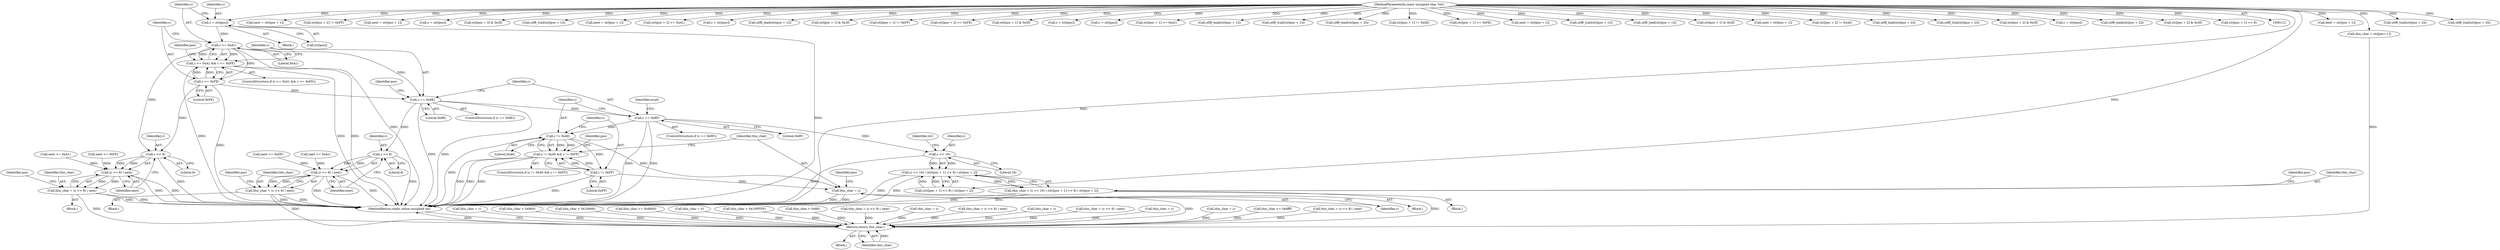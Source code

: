 digraph "0_php-src_0da8b8b801f9276359262f1ef8274c7812d3dfda?w=1_3@array" {
"1000829" [label="(Call,c = str[pos])"];
"1000114" [label="(MethodParameterIn,const unsigned char *str)"];
"1000836" [label="(Call,c >= 0xA1)"];
"1000835" [label="(Call,c >= 0xA1 && c <= 0xFE)"];
"1000839" [label="(Call,c <= 0xFE)"];
"1000871" [label="(Call,c << 8)"];
"1000870" [label="(Call,(c << 8) | next)"];
"1000868" [label="(Call,this_char = (c << 8) | next)"];
"1001107" [label="(Return,return this_char;)"];
"1000894" [label="(Call,c == 0x8E)"];
"1000926" [label="(Call,c << 8)"];
"1000925" [label="(Call,(c << 8) | next)"];
"1000923" [label="(Call,this_char = (c << 8) | next)"];
"1000949" [label="(Call,c == 0x8F)"];
"1001054" [label="(Call,c << 16)"];
"1001053" [label="(Call,(c << 16) | (str[pos + 1] << 8) | str[pos + 2])"];
"1001051" [label="(Call,this_char = (c << 16) | (str[pos + 1] << 8) | str[pos + 2])"];
"1001076" [label="(Call,c != 0xA0)"];
"1001075" [label="(Call,c != 0xA0 && c != 0xFF)"];
"1001079" [label="(Call,c != 0xFF)"];
"1001083" [label="(Call,this_char = c)"];
"1000868" [label="(Call,this_char = (c << 8) | next)"];
"1000561" [label="(Call,this_char = c)"];
"1000890" [label="(Identifier,pos)"];
"1001079" [label="(Call,c != 0xFF)"];
"1000326" [label="(Call,this_char < 0x800)"];
"1000681" [label="(Call,next = str[pos + 1])"];
"1000864" [label="(Call,next <= 0xFE)"];
"1000834" [label="(ControlStructure,if (c >= 0xA1 && c <= 0xFE))"];
"1001057" [label="(Call,(str[pos + 1] << 8) | str[pos + 2])"];
"1000114" [label="(MethodParameterIn,const unsigned char *str)"];
"1000475" [label="(Call,this_char < 0x10000)"];
"1000873" [label="(Literal,8)"];
"1000836" [label="(Call,c >= 0xA1)"];
"1000896" [label="(Literal,0x8E)"];
"1000829" [label="(Call,c = str[pos])"];
"1000376" [label="(Call,utf8_trail(str[pos + 2]))"];
"1000838" [label="(Literal,0xA1)"];
"1000383" [label="(Call,utf8_trail(str[pos + 3]))"];
"1001054" [label="(Call,c << 16)"];
"1000895" [label="(Identifier,c)"];
"1000852" [label="(Call,next = str[pos + 1])"];
"1000839" [label="(Call,c <= 0xFE)"];
"1001051" [label="(Call,this_char = (c << 16) | (str[pos + 1] << 8) | str[pos + 2])"];
"1000928" [label="(Literal,8)"];
"1000945" [label="(Identifier,pos)"];
"1001082" [label="(Block,)"];
"1001035" [label="(Call,str[pos + 2] != 0xFF)"];
"1000594" [label="(Call,next = str[pos + 1])"];
"1000894" [label="(Call,c == 0x8E)"];
"1000336" [label="(Call,this_char >= 0xd800)"];
"1000926" [label="(Call,c << 8)"];
"1001107" [label="(Return,return this_char;)"];
"1000948" [label="(ControlStructure,if (c == 0x8F))"];
"1000871" [label="(Call,c << 8)"];
"1000923" [label="(Call,this_char = (c << 8) | next)"];
"1000658" [label="(Call,c = str[pos])"];
"1000927" [label="(Identifier,c)"];
"1001056" [label="(Literal,16)"];
"1000466" [label="(Call,str[pos + 3] & 0x3f)"];
"1000893" [label="(ControlStructure,if (c == 0x8E))"];
"1000125" [label="(Call,this_char = 0)"];
"1000902" [label="(Identifier,pos)"];
"1001077" [label="(Identifier,c)"];
"1000478" [label="(Call,this_char > 0x10FFFF)"];
"1001080" [label="(Identifier,c)"];
"1000253" [label="(Call,utf8_trail(str[pos + 1]))"];
"1000118" [label="(Block,)"];
"1000766" [label="(Call,next = str[pos + 1])"];
"1000874" [label="(Identifier,next)"];
"1000983" [label="(Call,str[pos + 2] >= 0xA1)"];
"1001108" [label="(Identifier,this_char)"];
"1000150" [label="(Call,c = str[pos])"];
"1000831" [label="(Call,str[pos])"];
"1000200" [label="(Call,utf8_lead(str[pos + 1]))"];
"1000216" [label="(Call,str[pos + 1] & 0x3f)"];
"1000224" [label="(Call,this_char < 0x80)"];
"1001011" [label="(Call,str[pos + 1] != 0xFF)"];
"1000618" [label="(Call,this_char = (c << 8) | next)"];
"1000990" [label="(Call,str[pos + 2] <= 0xFE)"];
"1000951" [label="(Literal,0x8F)"];
"1000869" [label="(Identifier,this_char)"];
"1000867" [label="(Block,)"];
"1000160" [label="(Call,this_char = c)"];
"1000448" [label="(Call,str[pos + 1] & 0x3f)"];
"1000497" [label="(Call,c = str[pos])"];
"1000571" [label="(Call,c = str[pos])"];
"1000967" [label="(Call,str[pos + 1] >= 0xA1)"];
"1001081" [label="(Literal,0xFF)"];
"1000835" [label="(Call,c >= 0xA1 && c <= 0xFE)"];
"1000395" [label="(Call,utf8_lead(str[pos + 1]))"];
"1000368" [label="(Call,utf8_trail(str[pos + 1]))"];
"1000777" [label="(Call,this_char = (c << 8) | next)"];
"1000950" [label="(Identifier,c)"];
"1000814" [label="(Call,this_char = c)"];
"1001071" [label="(Identifier,pos)"];
"1000425" [label="(Call,utf8_lead(str[pos + 3]))"];
"1001004" [label="(Call,str[pos + 1] != 0xA0)"];
"1000692" [label="(Call,this_char = (c << 8) | next)"];
"1000974" [label="(Call,str[pos + 1] <= 0xFE)"];
"1000840" [label="(Identifier,c)"];
"1000520" [label="(Call,next = str[pos + 1])"];
"1000929" [label="(Identifier,next)"];
"1000847" [label="(Identifier,pos)"];
"1000190" [label="(Call,utf8_trail(str[pos + 1]))"];
"1000916" [label="(Call,next >= 0xA1)"];
"1001092" [label="(Identifier,pos)"];
"1000830" [label="(Identifier,c)"];
"1001109" [label="(MethodReturn,static inline unsigned int)"];
"1000272" [label="(Call,utf8_lead(str[pos + 1]))"];
"1001075" [label="(Call,c != 0xA0 && c != 0xFF)"];
"1001050" [label="(Block,)"];
"1000922" [label="(Block,)"];
"1001060" [label="(Identifier,str)"];
"1000310" [label="(Call,str[pos + 1] & 0x3f)"];
"1000872" [label="(Identifier,c)"];
"1000955" [label="(Identifier,avail)"];
"1000907" [label="(Call,next = str[pos + 1])"];
"1000720" [label="(Call,this_char = c)"];
"1001083" [label="(Call,this_char = c)"];
"1001076" [label="(Call,c != 0xA0)"];
"1001074" [label="(ControlStructure,if (c != 0xA0 && c != 0xFF))"];
"1001078" [label="(Literal,0xA0)"];
"1000837" [label="(Identifier,c)"];
"1001028" [label="(Call,str[pos + 2] != 0xA0)"];
"1001096" [label="(Call,this_char = str[pos++])"];
"1000648" [label="(Call,this_char = c)"];
"1000827" [label="(Block,)"];
"1000410" [label="(Call,utf8_lead(str[pos + 2]))"];
"1001052" [label="(Identifier,this_char)"];
"1001087" [label="(Identifier,pos)"];
"1001084" [label="(Identifier,this_char)"];
"1000925" [label="(Call,(c << 8) | next)"];
"1000949" [label="(Call,c == 0x8F)"];
"1000260" [label="(Call,utf8_trail(str[pos + 2]))"];
"1001055" [label="(Identifier,c)"];
"1000318" [label="(Call,str[pos + 2] & 0x3f)"];
"1000735" [label="(Call,c = str[pos])"];
"1000287" [label="(Call,utf8_lead(str[pos + 2]))"];
"1000339" [label="(Call,this_char <= 0xdfff)"];
"1000919" [label="(Call,next <= 0xDF)"];
"1000544" [label="(Call,this_char = (c << 8) | next)"];
"1000924" [label="(Identifier,this_char)"];
"1001053" [label="(Call,(c << 16) | (str[pos + 1] << 8) | str[pos + 2])"];
"1000458" [label="(Call,str[pos + 2] & 0x3f)"];
"1001058" [label="(Call,str[pos + 1] << 8)"];
"1000861" [label="(Call,next >= 0xA1)"];
"1000841" [label="(Literal,0xFE)"];
"1000870" [label="(Call,(c << 8) | next)"];
"1001085" [label="(Identifier,c)"];
"1000829" -> "1000827"  [label="AST: "];
"1000829" -> "1000831"  [label="CFG: "];
"1000830" -> "1000829"  [label="AST: "];
"1000831" -> "1000829"  [label="AST: "];
"1000837" -> "1000829"  [label="CFG: "];
"1000829" -> "1001109"  [label="DDG: "];
"1000114" -> "1000829"  [label="DDG: "];
"1000829" -> "1000836"  [label="DDG: "];
"1000114" -> "1000112"  [label="AST: "];
"1000114" -> "1001109"  [label="DDG: "];
"1000114" -> "1000150"  [label="DDG: "];
"1000114" -> "1000190"  [label="DDG: "];
"1000114" -> "1000200"  [label="DDG: "];
"1000114" -> "1000216"  [label="DDG: "];
"1000114" -> "1000253"  [label="DDG: "];
"1000114" -> "1000260"  [label="DDG: "];
"1000114" -> "1000272"  [label="DDG: "];
"1000114" -> "1000287"  [label="DDG: "];
"1000114" -> "1000310"  [label="DDG: "];
"1000114" -> "1000318"  [label="DDG: "];
"1000114" -> "1000368"  [label="DDG: "];
"1000114" -> "1000376"  [label="DDG: "];
"1000114" -> "1000383"  [label="DDG: "];
"1000114" -> "1000395"  [label="DDG: "];
"1000114" -> "1000410"  [label="DDG: "];
"1000114" -> "1000425"  [label="DDG: "];
"1000114" -> "1000448"  [label="DDG: "];
"1000114" -> "1000458"  [label="DDG: "];
"1000114" -> "1000466"  [label="DDG: "];
"1000114" -> "1000497"  [label="DDG: "];
"1000114" -> "1000520"  [label="DDG: "];
"1000114" -> "1000571"  [label="DDG: "];
"1000114" -> "1000594"  [label="DDG: "];
"1000114" -> "1000658"  [label="DDG: "];
"1000114" -> "1000681"  [label="DDG: "];
"1000114" -> "1000735"  [label="DDG: "];
"1000114" -> "1000766"  [label="DDG: "];
"1000114" -> "1000852"  [label="DDG: "];
"1000114" -> "1000907"  [label="DDG: "];
"1000114" -> "1000967"  [label="DDG: "];
"1000114" -> "1000974"  [label="DDG: "];
"1000114" -> "1000983"  [label="DDG: "];
"1000114" -> "1000990"  [label="DDG: "];
"1000114" -> "1001004"  [label="DDG: "];
"1000114" -> "1001011"  [label="DDG: "];
"1000114" -> "1001028"  [label="DDG: "];
"1000114" -> "1001035"  [label="DDG: "];
"1000114" -> "1001058"  [label="DDG: "];
"1000114" -> "1001057"  [label="DDG: "];
"1000114" -> "1001096"  [label="DDG: "];
"1000836" -> "1000835"  [label="AST: "];
"1000836" -> "1000838"  [label="CFG: "];
"1000837" -> "1000836"  [label="AST: "];
"1000838" -> "1000836"  [label="AST: "];
"1000840" -> "1000836"  [label="CFG: "];
"1000835" -> "1000836"  [label="CFG: "];
"1000836" -> "1001109"  [label="DDG: "];
"1000836" -> "1000835"  [label="DDG: "];
"1000836" -> "1000835"  [label="DDG: "];
"1000836" -> "1000839"  [label="DDG: "];
"1000836" -> "1000871"  [label="DDG: "];
"1000836" -> "1000894"  [label="DDG: "];
"1000835" -> "1000834"  [label="AST: "];
"1000835" -> "1000839"  [label="CFG: "];
"1000839" -> "1000835"  [label="AST: "];
"1000847" -> "1000835"  [label="CFG: "];
"1000895" -> "1000835"  [label="CFG: "];
"1000835" -> "1001109"  [label="DDG: "];
"1000835" -> "1001109"  [label="DDG: "];
"1000835" -> "1001109"  [label="DDG: "];
"1000839" -> "1000835"  [label="DDG: "];
"1000839" -> "1000835"  [label="DDG: "];
"1000839" -> "1000841"  [label="CFG: "];
"1000840" -> "1000839"  [label="AST: "];
"1000841" -> "1000839"  [label="AST: "];
"1000839" -> "1001109"  [label="DDG: "];
"1000839" -> "1000871"  [label="DDG: "];
"1000839" -> "1000894"  [label="DDG: "];
"1000871" -> "1000870"  [label="AST: "];
"1000871" -> "1000873"  [label="CFG: "];
"1000872" -> "1000871"  [label="AST: "];
"1000873" -> "1000871"  [label="AST: "];
"1000874" -> "1000871"  [label="CFG: "];
"1000871" -> "1001109"  [label="DDG: "];
"1000871" -> "1000870"  [label="DDG: "];
"1000871" -> "1000870"  [label="DDG: "];
"1000870" -> "1000868"  [label="AST: "];
"1000870" -> "1000874"  [label="CFG: "];
"1000874" -> "1000870"  [label="AST: "];
"1000868" -> "1000870"  [label="CFG: "];
"1000870" -> "1001109"  [label="DDG: "];
"1000870" -> "1001109"  [label="DDG: "];
"1000870" -> "1000868"  [label="DDG: "];
"1000870" -> "1000868"  [label="DDG: "];
"1000864" -> "1000870"  [label="DDG: "];
"1000861" -> "1000870"  [label="DDG: "];
"1000868" -> "1000867"  [label="AST: "];
"1000869" -> "1000868"  [label="AST: "];
"1000890" -> "1000868"  [label="CFG: "];
"1000868" -> "1001109"  [label="DDG: "];
"1000868" -> "1001109"  [label="DDG: "];
"1000868" -> "1001107"  [label="DDG: "];
"1001107" -> "1000118"  [label="AST: "];
"1001107" -> "1001108"  [label="CFG: "];
"1001108" -> "1001107"  [label="AST: "];
"1001109" -> "1001107"  [label="CFG: "];
"1001107" -> "1001109"  [label="DDG: "];
"1001108" -> "1001107"  [label="DDG: "];
"1000561" -> "1001107"  [label="DDG: "];
"1000475" -> "1001107"  [label="DDG: "];
"1000814" -> "1001107"  [label="DDG: "];
"1001083" -> "1001107"  [label="DDG: "];
"1000648" -> "1001107"  [label="DDG: "];
"1000777" -> "1001107"  [label="DDG: "];
"1000326" -> "1001107"  [label="DDG: "];
"1000125" -> "1001107"  [label="DDG: "];
"1000692" -> "1001107"  [label="DDG: "];
"1000224" -> "1001107"  [label="DDG: "];
"1001096" -> "1001107"  [label="DDG: "];
"1000478" -> "1001107"  [label="DDG: "];
"1000720" -> "1001107"  [label="DDG: "];
"1000339" -> "1001107"  [label="DDG: "];
"1000544" -> "1001107"  [label="DDG: "];
"1000618" -> "1001107"  [label="DDG: "];
"1000336" -> "1001107"  [label="DDG: "];
"1001051" -> "1001107"  [label="DDG: "];
"1000923" -> "1001107"  [label="DDG: "];
"1000160" -> "1001107"  [label="DDG: "];
"1000894" -> "1000893"  [label="AST: "];
"1000894" -> "1000896"  [label="CFG: "];
"1000895" -> "1000894"  [label="AST: "];
"1000896" -> "1000894"  [label="AST: "];
"1000902" -> "1000894"  [label="CFG: "];
"1000950" -> "1000894"  [label="CFG: "];
"1000894" -> "1001109"  [label="DDG: "];
"1000894" -> "1001109"  [label="DDG: "];
"1000894" -> "1000926"  [label="DDG: "];
"1000894" -> "1000949"  [label="DDG: "];
"1000926" -> "1000925"  [label="AST: "];
"1000926" -> "1000928"  [label="CFG: "];
"1000927" -> "1000926"  [label="AST: "];
"1000928" -> "1000926"  [label="AST: "];
"1000929" -> "1000926"  [label="CFG: "];
"1000926" -> "1001109"  [label="DDG: "];
"1000926" -> "1000925"  [label="DDG: "];
"1000926" -> "1000925"  [label="DDG: "];
"1000925" -> "1000923"  [label="AST: "];
"1000925" -> "1000929"  [label="CFG: "];
"1000929" -> "1000925"  [label="AST: "];
"1000923" -> "1000925"  [label="CFG: "];
"1000925" -> "1001109"  [label="DDG: "];
"1000925" -> "1001109"  [label="DDG: "];
"1000925" -> "1000923"  [label="DDG: "];
"1000925" -> "1000923"  [label="DDG: "];
"1000919" -> "1000925"  [label="DDG: "];
"1000916" -> "1000925"  [label="DDG: "];
"1000923" -> "1000922"  [label="AST: "];
"1000924" -> "1000923"  [label="AST: "];
"1000945" -> "1000923"  [label="CFG: "];
"1000923" -> "1001109"  [label="DDG: "];
"1000923" -> "1001109"  [label="DDG: "];
"1000949" -> "1000948"  [label="AST: "];
"1000949" -> "1000951"  [label="CFG: "];
"1000950" -> "1000949"  [label="AST: "];
"1000951" -> "1000949"  [label="AST: "];
"1000955" -> "1000949"  [label="CFG: "];
"1001077" -> "1000949"  [label="CFG: "];
"1000949" -> "1001109"  [label="DDG: "];
"1000949" -> "1001109"  [label="DDG: "];
"1000949" -> "1001054"  [label="DDG: "];
"1000949" -> "1001076"  [label="DDG: "];
"1001054" -> "1001053"  [label="AST: "];
"1001054" -> "1001056"  [label="CFG: "];
"1001055" -> "1001054"  [label="AST: "];
"1001056" -> "1001054"  [label="AST: "];
"1001060" -> "1001054"  [label="CFG: "];
"1001054" -> "1001109"  [label="DDG: "];
"1001054" -> "1001053"  [label="DDG: "];
"1001054" -> "1001053"  [label="DDG: "];
"1001053" -> "1001051"  [label="AST: "];
"1001053" -> "1001057"  [label="CFG: "];
"1001057" -> "1001053"  [label="AST: "];
"1001051" -> "1001053"  [label="CFG: "];
"1001053" -> "1001109"  [label="DDG: "];
"1001053" -> "1001109"  [label="DDG: "];
"1001053" -> "1001051"  [label="DDG: "];
"1001053" -> "1001051"  [label="DDG: "];
"1001057" -> "1001053"  [label="DDG: "];
"1001057" -> "1001053"  [label="DDG: "];
"1001051" -> "1001050"  [label="AST: "];
"1001052" -> "1001051"  [label="AST: "];
"1001071" -> "1001051"  [label="CFG: "];
"1001051" -> "1001109"  [label="DDG: "];
"1001051" -> "1001109"  [label="DDG: "];
"1001076" -> "1001075"  [label="AST: "];
"1001076" -> "1001078"  [label="CFG: "];
"1001077" -> "1001076"  [label="AST: "];
"1001078" -> "1001076"  [label="AST: "];
"1001080" -> "1001076"  [label="CFG: "];
"1001075" -> "1001076"  [label="CFG: "];
"1001076" -> "1001109"  [label="DDG: "];
"1001076" -> "1001075"  [label="DDG: "];
"1001076" -> "1001075"  [label="DDG: "];
"1001076" -> "1001079"  [label="DDG: "];
"1001076" -> "1001083"  [label="DDG: "];
"1001075" -> "1001074"  [label="AST: "];
"1001075" -> "1001079"  [label="CFG: "];
"1001079" -> "1001075"  [label="AST: "];
"1001084" -> "1001075"  [label="CFG: "];
"1001092" -> "1001075"  [label="CFG: "];
"1001075" -> "1001109"  [label="DDG: "];
"1001075" -> "1001109"  [label="DDG: "];
"1001075" -> "1001109"  [label="DDG: "];
"1001079" -> "1001075"  [label="DDG: "];
"1001079" -> "1001075"  [label="DDG: "];
"1001079" -> "1001081"  [label="CFG: "];
"1001080" -> "1001079"  [label="AST: "];
"1001081" -> "1001079"  [label="AST: "];
"1001079" -> "1001109"  [label="DDG: "];
"1001079" -> "1001083"  [label="DDG: "];
"1001083" -> "1001082"  [label="AST: "];
"1001083" -> "1001085"  [label="CFG: "];
"1001084" -> "1001083"  [label="AST: "];
"1001085" -> "1001083"  [label="AST: "];
"1001087" -> "1001083"  [label="CFG: "];
"1001083" -> "1001109"  [label="DDG: "];
"1001083" -> "1001109"  [label="DDG: "];
}
